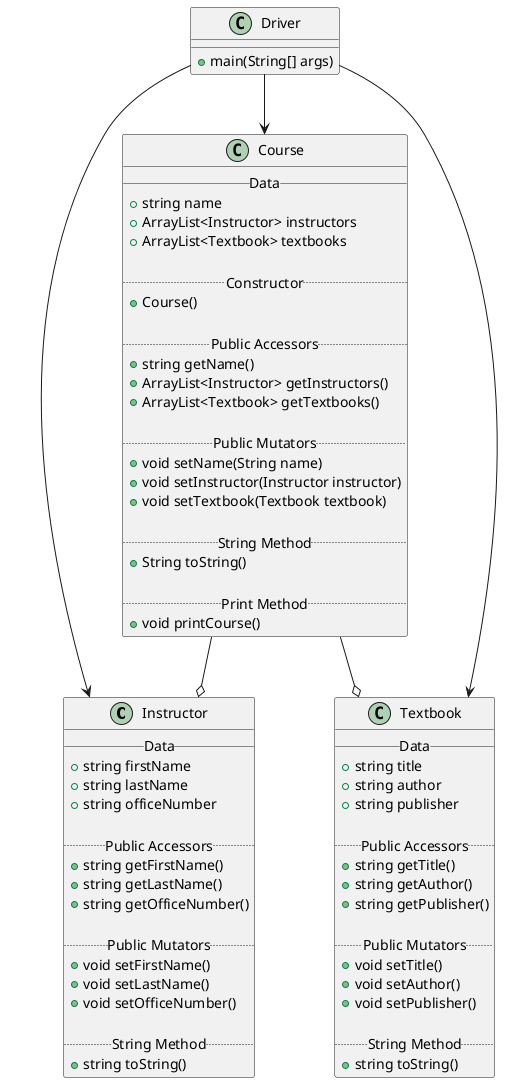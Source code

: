 @startuml
'https://plantuml.com/class-diagram

class Instructor {
    __Data__
    + string firstName
    + string lastName
    + string officeNumber

    ..Public Accessors..
    + string getFirstName()
    + string getLastName()
    + string getOfficeNumber()

    ..Public Mutators..
    + void setFirstName()
    + void setLastName()
    + void setOfficeNumber()

    ..String Method..
    + string toString()
}

class Textbook {
    __Data__
    + string title
    + string author
    + string publisher

    ..Public Accessors..
    + string getTitle()
    + string getAuthor()
    + string getPublisher()

    ..Public Mutators..
    + void setTitle()
    + void setAuthor()
    + void setPublisher()

    ..String Method..
    + string toString()
}

class Course {
    __Data__
    + string name
    + ArrayList<Instructor> instructors
    + ArrayList<Textbook> textbooks

    ..Constructor..
    + Course()

    ..Public Accessors..
    + string getName()
    + ArrayList<Instructor> getInstructors()
    + ArrayList<Textbook> getTextbooks()

    ..Public Mutators..
    + void setName(String name)
    + void setInstructor(Instructor instructor)
    + void setTextbook(Textbook textbook)

    ..String Method..
    + String toString()

    ..Print Method..
    + void printCourse()
}

class Driver {
    + main(String[] args)
}

Driver --> Course
Driver --> Instructor
Driver --> Textbook

Course --o Instructor
Course --o Textbook

@enduml